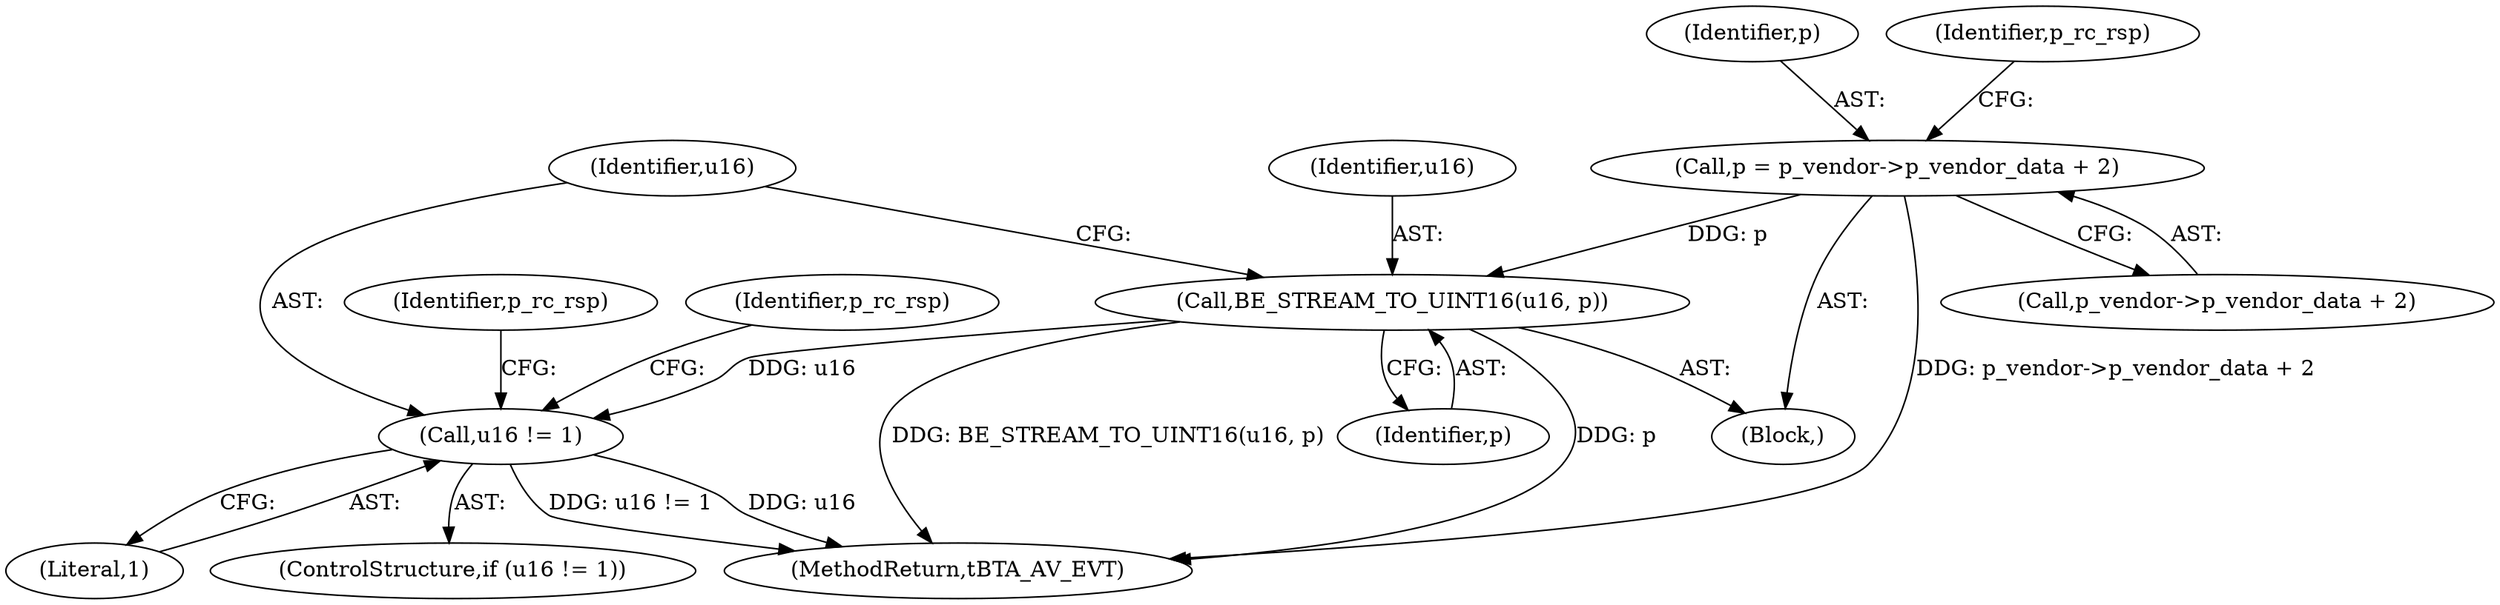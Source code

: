 digraph "0_Android_30cec963095366536ca0b1306089154e09bfe1a9@pointer" {
"1000268" [label="(Call,p = p_vendor->p_vendor_data + 2)"];
"1000282" [label="(Call,BE_STREAM_TO_UINT16(u16, p))"];
"1000286" [label="(Call,u16 != 1)"];
"1000282" [label="(Call,BE_STREAM_TO_UINT16(u16, p))"];
"1000283" [label="(Identifier,u16)"];
"1000286" [label="(Call,u16 != 1)"];
"1000302" [label="(Identifier,p_rc_rsp)"];
"1000284" [label="(Identifier,p)"];
"1000270" [label="(Call,p_vendor->p_vendor_data + 2)"];
"1000268" [label="(Call,p = p_vendor->p_vendor_data + 2)"];
"1000269" [label="(Identifier,p)"];
"1000287" [label="(Identifier,u16)"];
"1000293" [label="(Identifier,p_rc_rsp)"];
"1000237" [label="(Block,)"];
"1000410" [label="(MethodReturn,tBTA_AV_EVT)"];
"1000278" [label="(Identifier,p_rc_rsp)"];
"1000288" [label="(Literal,1)"];
"1000285" [label="(ControlStructure,if (u16 != 1))"];
"1000268" -> "1000237"  [label="AST: "];
"1000268" -> "1000270"  [label="CFG: "];
"1000269" -> "1000268"  [label="AST: "];
"1000270" -> "1000268"  [label="AST: "];
"1000278" -> "1000268"  [label="CFG: "];
"1000268" -> "1000410"  [label="DDG: p_vendor->p_vendor_data + 2"];
"1000268" -> "1000282"  [label="DDG: p"];
"1000282" -> "1000237"  [label="AST: "];
"1000282" -> "1000284"  [label="CFG: "];
"1000283" -> "1000282"  [label="AST: "];
"1000284" -> "1000282"  [label="AST: "];
"1000287" -> "1000282"  [label="CFG: "];
"1000282" -> "1000410"  [label="DDG: BE_STREAM_TO_UINT16(u16, p)"];
"1000282" -> "1000410"  [label="DDG: p"];
"1000282" -> "1000286"  [label="DDG: u16"];
"1000286" -> "1000285"  [label="AST: "];
"1000286" -> "1000288"  [label="CFG: "];
"1000287" -> "1000286"  [label="AST: "];
"1000288" -> "1000286"  [label="AST: "];
"1000293" -> "1000286"  [label="CFG: "];
"1000302" -> "1000286"  [label="CFG: "];
"1000286" -> "1000410"  [label="DDG: u16 != 1"];
"1000286" -> "1000410"  [label="DDG: u16"];
}
